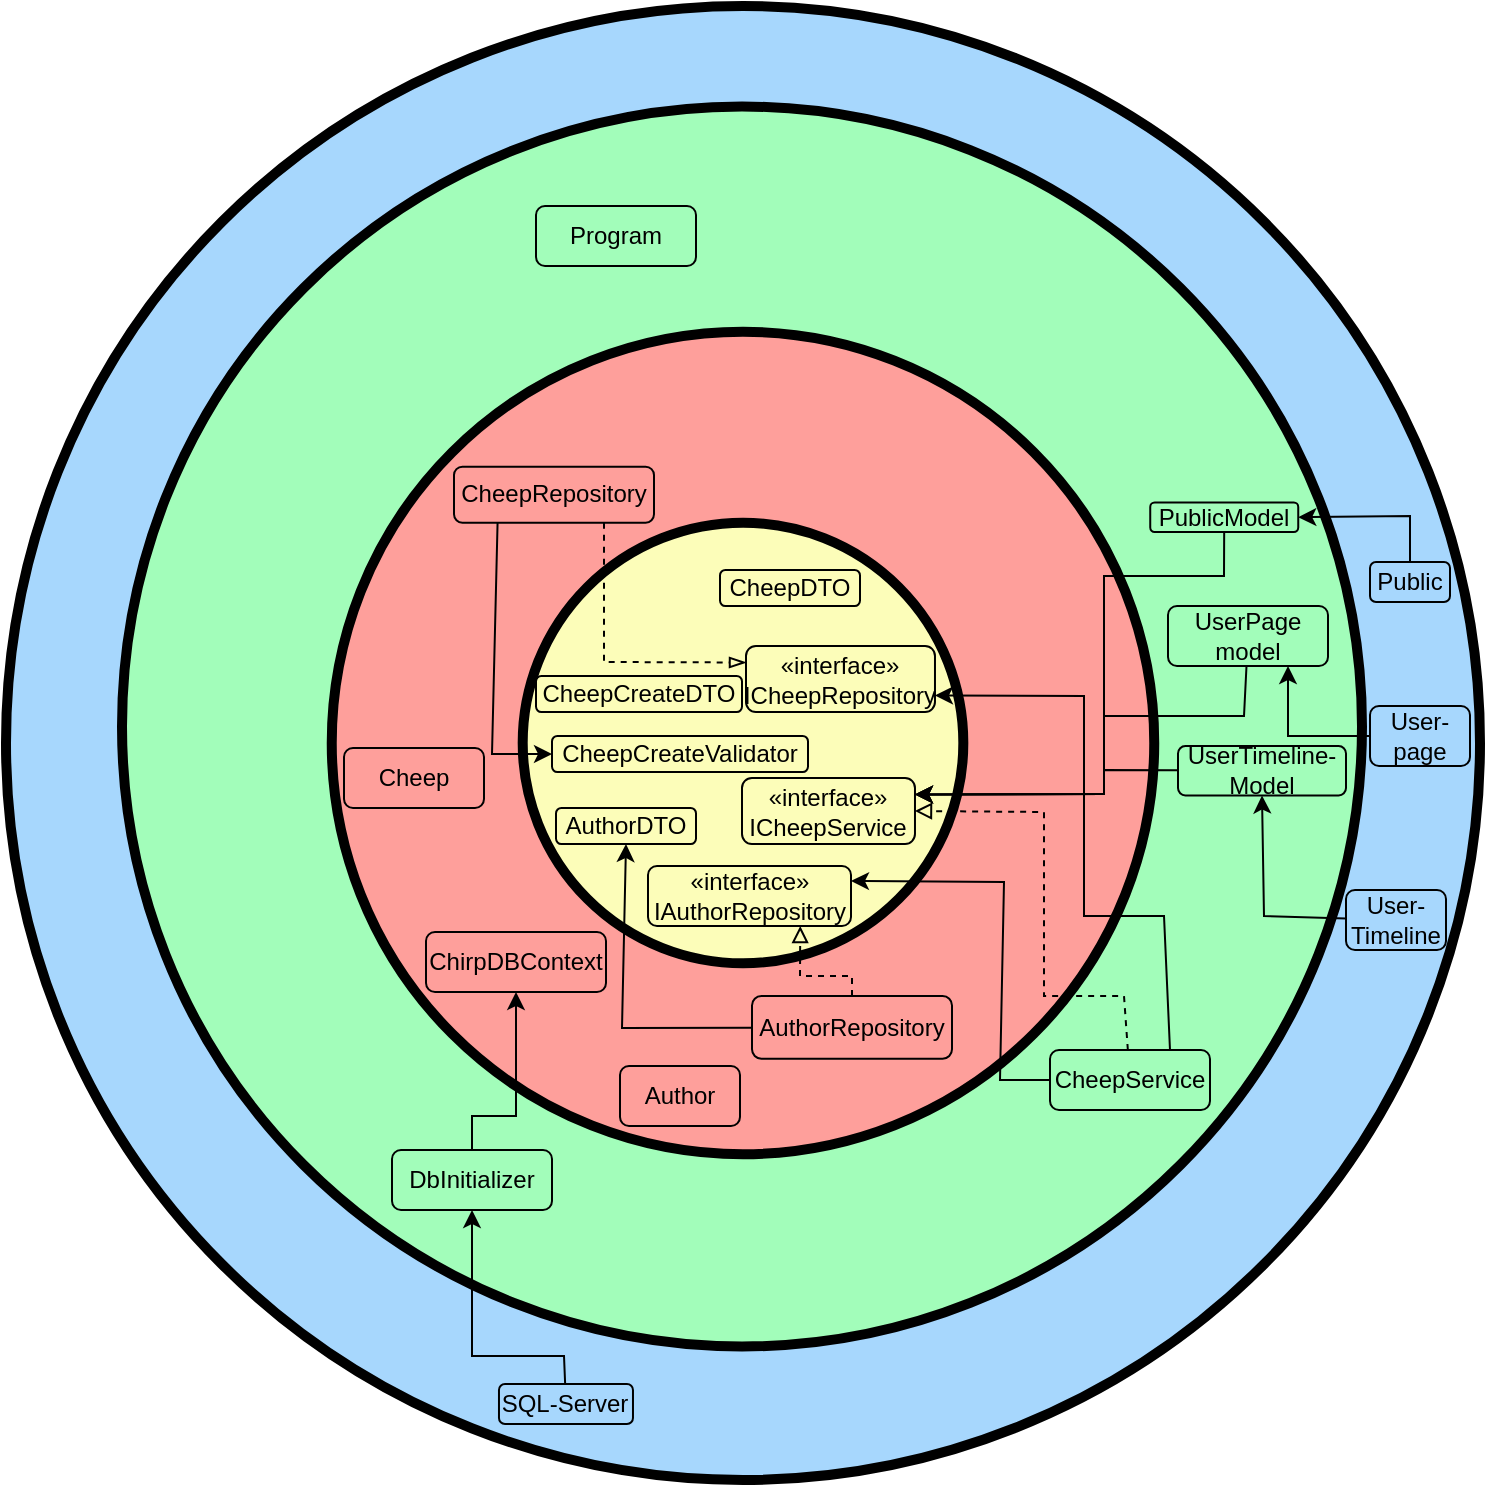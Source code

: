 <mxfile>
    <diagram id="IpP2WDs2np4hdh_sod9k" name="Page-1">
        <mxGraphModel dx="-936" dy="581" grid="0" gridSize="10" guides="1" tooltips="1" connect="1" arrows="1" fold="1" page="1" pageScale="1" pageWidth="850" pageHeight="1100" background="#ffffff" math="0" shadow="0">
            <root>
                <mxCell id="0"/>
                <mxCell id="1" parent="0"/>
                <mxCell id="131" style="edgeStyle=none;html=1;entryX=0.5;entryY=1;entryDx=0;entryDy=0;fontColor=#080808;endArrow=block;endFill=0;" parent="1" edge="1">
                    <mxGeometry relative="1" as="geometry">
                        <mxPoint x="4130" y="674" as="sourcePoint"/>
                    </mxGeometry>
                </mxCell>
                <mxCell id="240" value="" style="ellipse;whiteSpace=wrap;html=1;aspect=fixed;fillColor=#A7D7FD;strokeColor=#000000;strokeWidth=5;fontColor=#ffffff;" parent="1" vertex="1">
                    <mxGeometry x="1761" y="45" width="737" height="737" as="geometry"/>
                </mxCell>
                <mxCell id="241" value="" style="ellipse;whiteSpace=wrap;html=1;aspect=fixed;strokeColor=#000000;strokeWidth=5;fillColor=#A2FDBA;" parent="1" vertex="1">
                    <mxGeometry x="1819" y="95.25" width="620" height="620" as="geometry"/>
                </mxCell>
                <mxCell id="242" value="" style="ellipse;whiteSpace=wrap;html=1;aspect=fixed;strokeColor=#000000;strokeWidth=5;fillColor=#FE9F9B;" parent="1" vertex="1">
                    <mxGeometry x="1923.87" y="207.87" width="411.25" height="411.25" as="geometry"/>
                </mxCell>
                <mxCell id="243" value="" style="ellipse;whiteSpace=wrap;html=1;aspect=fixed;strokeColor=#000000;strokeWidth=5;fillColor=#FCFDB9;" parent="1" vertex="1">
                    <mxGeometry x="2019.35" y="303.34" width="220.31" height="220.31" as="geometry"/>
                </mxCell>
                <mxCell id="244" value="&lt;font color=&quot;#000000&quot;&gt;AuthorDTO&lt;br&gt;&lt;/font&gt;" style="rounded=1;whiteSpace=wrap;html=1;strokeColor=#000000;strokeWidth=1;fillColor=#FCFDB9;" parent="1" vertex="1">
                    <mxGeometry x="2036" y="446" width="70" height="18" as="geometry"/>
                </mxCell>
                <mxCell id="248" value="&lt;span style=&quot;color: rgb(0, 0, 0);&quot;&gt;«interface»&lt;br&gt;&lt;/span&gt;&lt;font color=&quot;#000000&quot;&gt;ICheepRepository&lt;br&gt;&lt;/font&gt;" style="rounded=1;whiteSpace=wrap;html=1;strokeColor=#000000;strokeWidth=1;fillColor=#FCFDB9;" parent="1" vertex="1">
                    <mxGeometry x="2131" y="365" width="94.49" height="33" as="geometry"/>
                </mxCell>
                <mxCell id="252" value="&lt;span style=&quot;color: rgb(0, 0, 0);&quot;&gt;«interface»&lt;br&gt;&lt;/span&gt;&lt;font color=&quot;#000000&quot;&gt;IAuthorRepository&lt;br&gt;&lt;/font&gt;" style="rounded=1;whiteSpace=wrap;html=1;strokeColor=#000000;strokeWidth=1;fillColor=#FCFDB9;" parent="1" vertex="1">
                    <mxGeometry x="2082" y="475" width="101.5" height="30" as="geometry"/>
                </mxCell>
                <mxCell id="253" value="&lt;span style=&quot;color: rgb(0, 0, 0);&quot;&gt;«interface»&lt;br&gt;&lt;/span&gt;&lt;font color=&quot;#000000&quot;&gt;ICheepService&lt;br&gt;&lt;/font&gt;" style="rounded=1;whiteSpace=wrap;html=1;strokeColor=#000000;strokeWidth=1;fillColor=#FCFDB9;" parent="1" vertex="1">
                    <mxGeometry x="2129" y="431" width="86.49" height="33" as="geometry"/>
                </mxCell>
                <mxCell id="298" style="edgeStyle=none;rounded=0;html=1;entryX=0;entryY=0.25;entryDx=0;entryDy=0;strokeColor=#000000;endArrow=blockThin;endFill=0;exitX=0.75;exitY=1;exitDx=0;exitDy=0;dashed=1;" parent="1" source="255" target="248" edge="1">
                    <mxGeometry relative="1" as="geometry">
                        <Array as="points">
                            <mxPoint x="2060" y="373"/>
                        </Array>
                    </mxGeometry>
                </mxCell>
                <mxCell id="312" style="edgeStyle=none;rounded=0;html=1;entryX=0;entryY=0.5;entryDx=0;entryDy=0;strokeColor=#000000;endArrow=classic;endFill=1;exitX=0.218;exitY=0.978;exitDx=0;exitDy=0;exitPerimeter=0;" parent="1" source="255" target="301" edge="1">
                    <mxGeometry relative="1" as="geometry">
                        <Array as="points">
                            <mxPoint x="2004" y="419"/>
                        </Array>
                    </mxGeometry>
                </mxCell>
                <mxCell id="255" value="&lt;font color=&quot;#000000&quot;&gt;CheepRepository&lt;br&gt;&lt;/font&gt;" style="rounded=1;whiteSpace=wrap;html=1;strokeColor=#000000;strokeWidth=1;fillColor=#FE9F9B;" parent="1" vertex="1">
                    <mxGeometry x="1985" y="275.34" width="100" height="28" as="geometry"/>
                </mxCell>
                <mxCell id="288" style="edgeStyle=none;rounded=0;html=1;entryX=0.75;entryY=1;entryDx=0;entryDy=0;strokeColor=#000000;endArrow=block;endFill=0;dashed=1;" parent="1" source="258" target="252" edge="1">
                    <mxGeometry relative="1" as="geometry">
                        <Array as="points">
                            <mxPoint x="2184" y="530"/>
                            <mxPoint x="2158" y="530"/>
                        </Array>
                    </mxGeometry>
                </mxCell>
                <mxCell id="311" style="edgeStyle=none;rounded=0;html=1;entryX=0.5;entryY=1;entryDx=0;entryDy=0;strokeColor=#000000;endArrow=classic;endFill=1;" parent="1" source="258" target="244" edge="1">
                    <mxGeometry relative="1" as="geometry">
                        <Array as="points">
                            <mxPoint x="2069" y="556"/>
                        </Array>
                    </mxGeometry>
                </mxCell>
                <mxCell id="258" value="&lt;font color=&quot;#000000&quot;&gt;AuthorRepository&lt;br&gt;&lt;/font&gt;" style="rounded=1;whiteSpace=wrap;html=1;strokeColor=#000000;strokeWidth=1;fillColor=#FE9F9B;" parent="1" vertex="1">
                    <mxGeometry x="2134" y="540" width="100" height="31.35" as="geometry"/>
                </mxCell>
                <mxCell id="259" value="&lt;font color=&quot;#000000&quot;&gt;Cheep&lt;br&gt;&lt;/font&gt;" style="rounded=1;whiteSpace=wrap;html=1;strokeColor=#000000;strokeWidth=1;fillColor=#FE9F9B;fontStyle=0" parent="1" vertex="1">
                    <mxGeometry x="1930" y="416" width="70" height="30" as="geometry"/>
                </mxCell>
                <mxCell id="261" value="&lt;font color=&quot;#000000&quot;&gt;Author&lt;br&gt;&lt;/font&gt;" style="rounded=1;whiteSpace=wrap;html=1;strokeColor=#000000;strokeWidth=1;fillColor=#FE9F9B;" parent="1" vertex="1">
                    <mxGeometry x="2068" y="575" width="60" height="30" as="geometry"/>
                </mxCell>
                <mxCell id="263" value="&lt;font color=&quot;#000000&quot;&gt;ChirpDBContext&lt;br&gt;&lt;/font&gt;" style="rounded=1;whiteSpace=wrap;html=1;strokeColor=#000000;strokeWidth=1;fillColor=#FE9F9B;fontStyle=0" parent="1" vertex="1">
                    <mxGeometry x="1971" y="508" width="90" height="30" as="geometry"/>
                </mxCell>
                <mxCell id="294" style="edgeStyle=none;rounded=0;html=1;entryX=1;entryY=0.5;entryDx=0;entryDy=0;strokeColor=#000000;endArrow=classic;endFill=1;" parent="1" source="264" target="274" edge="1">
                    <mxGeometry relative="1" as="geometry">
                        <Array as="points">
                            <mxPoint x="2463" y="300"/>
                        </Array>
                    </mxGeometry>
                </mxCell>
                <mxCell id="264" value="&lt;font color=&quot;#000000&quot;&gt;Public&lt;br&gt;&lt;/font&gt;" style="rounded=1;whiteSpace=wrap;html=1;strokeColor=#000000;strokeWidth=1;fillColor=#A7D7FD;fontStyle=0" parent="1" vertex="1">
                    <mxGeometry x="2443" y="323" width="40" height="20" as="geometry"/>
                </mxCell>
                <mxCell id="303" style="edgeStyle=none;rounded=0;html=1;entryX=0.5;entryY=1;entryDx=0;entryDy=0;strokeColor=#000000;endArrow=classic;endFill=1;" parent="1" source="265" target="272" edge="1">
                    <mxGeometry relative="1" as="geometry">
                        <Array as="points">
                            <mxPoint x="2390" y="500"/>
                        </Array>
                    </mxGeometry>
                </mxCell>
                <mxCell id="265" value="&lt;font color=&quot;#000000&quot;&gt;User-&lt;br&gt;Timeline&lt;br&gt;&lt;/font&gt;" style="rounded=1;whiteSpace=wrap;html=1;strokeColor=#000000;strokeWidth=1;fillColor=#A7D7FD;fontStyle=0" parent="1" vertex="1">
                    <mxGeometry x="2431" y="487" width="50" height="30" as="geometry"/>
                </mxCell>
                <mxCell id="289" style="edgeStyle=none;rounded=0;html=1;entryX=1;entryY=0.25;entryDx=0;entryDy=0;strokeColor=#000000;endArrow=classic;endFill=1;" parent="1" source="267" target="252" edge="1">
                    <mxGeometry relative="1" as="geometry">
                        <Array as="points">
                            <mxPoint x="2258" y="582"/>
                            <mxPoint x="2260" y="483"/>
                        </Array>
                    </mxGeometry>
                </mxCell>
                <mxCell id="290" style="edgeStyle=none;rounded=0;html=1;entryX=1;entryY=0.75;entryDx=0;entryDy=0;strokeColor=#000000;endArrow=classic;endFill=1;exitX=0.75;exitY=0;exitDx=0;exitDy=0;" parent="1" source="267" target="248" edge="1">
                    <mxGeometry relative="1" as="geometry">
                        <Array as="points">
                            <mxPoint x="2340" y="500"/>
                            <mxPoint x="2300" y="500"/>
                            <mxPoint x="2300" y="390"/>
                        </Array>
                    </mxGeometry>
                </mxCell>
                <mxCell id="291" style="edgeStyle=none;rounded=0;html=1;entryX=1;entryY=0.5;entryDx=0;entryDy=0;strokeColor=#000000;endArrow=block;endFill=0;dashed=1;" parent="1" source="267" target="253" edge="1">
                    <mxGeometry relative="1" as="geometry">
                        <Array as="points">
                            <mxPoint x="2320" y="540"/>
                            <mxPoint x="2280" y="540"/>
                            <mxPoint x="2280" y="448"/>
                        </Array>
                    </mxGeometry>
                </mxCell>
                <mxCell id="267" value="&lt;font color=&quot;#000000&quot;&gt;CheepService&lt;br&gt;&lt;/font&gt;" style="rounded=1;whiteSpace=wrap;html=1;strokeColor=#000000;strokeWidth=1;fillColor=#A2FDBA;fontStyle=0" parent="1" vertex="1">
                    <mxGeometry x="2283" y="567" width="80" height="30" as="geometry"/>
                </mxCell>
                <mxCell id="309" style="edgeStyle=none;rounded=0;html=1;entryX=1;entryY=0.25;entryDx=0;entryDy=0;strokeColor=#000000;endArrow=classic;endFill=1;" parent="1" source="270" target="253" edge="1">
                    <mxGeometry relative="1" as="geometry">
                        <Array as="points">
                            <mxPoint x="2380" y="400"/>
                            <mxPoint x="2310" y="400"/>
                            <mxPoint x="2310" y="439"/>
                        </Array>
                    </mxGeometry>
                </mxCell>
                <mxCell id="270" value="&lt;font color=&quot;#000000&quot;&gt;UserPage model&lt;br&gt;&lt;/font&gt;" style="rounded=1;whiteSpace=wrap;html=1;strokeColor=#000000;strokeWidth=1;fillColor=#A2FDBA;fontStyle=0" parent="1" vertex="1">
                    <mxGeometry x="2342" y="345" width="80" height="30" as="geometry"/>
                </mxCell>
                <mxCell id="308" style="edgeStyle=none;rounded=0;html=1;entryX=1;entryY=0.25;entryDx=0;entryDy=0;strokeColor=#000000;endArrow=classic;endFill=1;" parent="1" source="272" target="253" edge="1">
                    <mxGeometry relative="1" as="geometry">
                        <Array as="points">
                            <mxPoint x="2310" y="427"/>
                            <mxPoint x="2310" y="439"/>
                        </Array>
                    </mxGeometry>
                </mxCell>
                <mxCell id="272" value="&lt;font color=&quot;#000000&quot;&gt;UserTimeline-&lt;br&gt;Model&lt;br&gt;&lt;/font&gt;" style="rounded=1;whiteSpace=wrap;html=1;strokeColor=#000000;strokeWidth=1;fillColor=#A2FDBA;fontStyle=0" parent="1" vertex="1">
                    <mxGeometry x="2347" y="415" width="84" height="24.75" as="geometry"/>
                </mxCell>
                <mxCell id="310" style="edgeStyle=none;rounded=0;html=1;entryX=1;entryY=0.25;entryDx=0;entryDy=0;strokeColor=#000000;endArrow=classic;endFill=1;" parent="1" source="274" target="253" edge="1">
                    <mxGeometry relative="1" as="geometry">
                        <Array as="points">
                            <mxPoint x="2370" y="330"/>
                            <mxPoint x="2310" y="330"/>
                            <mxPoint x="2310" y="439"/>
                        </Array>
                    </mxGeometry>
                </mxCell>
                <mxCell id="274" value="&lt;font color=&quot;#000000&quot;&gt;PublicModel&lt;br&gt;&lt;/font&gt;" style="rounded=1;whiteSpace=wrap;html=1;strokeColor=#000000;strokeWidth=1;fillColor=#A2FDBA;fontStyle=0" parent="1" vertex="1">
                    <mxGeometry x="2333.12" y="293.25" width="74" height="14.75" as="geometry"/>
                </mxCell>
                <mxCell id="275" value="&lt;font color=&quot;#000000&quot;&gt;Program&lt;br&gt;&lt;/font&gt;" style="rounded=1;whiteSpace=wrap;html=1;strokeColor=#000000;strokeWidth=1;fillColor=#A2FDBA;fontStyle=0" parent="1" vertex="1">
                    <mxGeometry x="2026" y="145" width="80" height="30" as="geometry"/>
                </mxCell>
                <mxCell id="307" style="edgeStyle=none;rounded=0;html=1;strokeColor=#000000;endArrow=classic;endFill=1;" parent="1" source="277" target="263" edge="1">
                    <mxGeometry relative="1" as="geometry">
                        <Array as="points">
                            <mxPoint x="1994" y="600"/>
                            <mxPoint x="2016" y="600"/>
                        </Array>
                    </mxGeometry>
                </mxCell>
                <mxCell id="277" value="&lt;font color=&quot;#000000&quot;&gt;DbInitializer&lt;br&gt;&lt;/font&gt;" style="rounded=1;whiteSpace=wrap;html=1;strokeColor=#000000;strokeWidth=1;fillColor=#A2FDBA;fontStyle=0" parent="1" vertex="1">
                    <mxGeometry x="1954" y="617" width="80" height="30" as="geometry"/>
                </mxCell>
                <mxCell id="357" style="edgeStyle=none;rounded=0;html=1;entryX=0.5;entryY=1;entryDx=0;entryDy=0;strokeColor=#000000;endArrow=classic;endFill=1;" parent="1" source="279" target="277" edge="1">
                    <mxGeometry relative="1" as="geometry">
                        <Array as="points">
                            <mxPoint x="2040" y="720"/>
                            <mxPoint x="1994" y="720"/>
                        </Array>
                    </mxGeometry>
                </mxCell>
                <mxCell id="279" value="&lt;font color=&quot;#000000&quot;&gt;SQL-Server&lt;br&gt;&lt;/font&gt;" style="rounded=1;whiteSpace=wrap;html=1;strokeColor=#000000;strokeWidth=1;fillColor=#A7D7FD;fontStyle=0" parent="1" vertex="1">
                    <mxGeometry x="2007.49" y="734" width="67" height="20" as="geometry"/>
                </mxCell>
                <mxCell id="295" value="&lt;font color=&quot;#000000&quot;&gt;CheepDTO&lt;br&gt;&lt;/font&gt;" style="rounded=1;whiteSpace=wrap;html=1;strokeColor=#000000;strokeWidth=1;fillColor=#FCFDB9;" parent="1" vertex="1">
                    <mxGeometry x="2118" y="327" width="70" height="18" as="geometry"/>
                </mxCell>
                <mxCell id="300" value="&lt;font color=&quot;#000000&quot;&gt;CheepCreateDTO&lt;br&gt;&lt;/font&gt;" style="rounded=1;whiteSpace=wrap;html=1;strokeColor=#000000;strokeWidth=1;fillColor=#FCFDB9;" parent="1" vertex="1">
                    <mxGeometry x="2026" y="380" width="103" height="18" as="geometry"/>
                </mxCell>
                <mxCell id="301" value="&lt;font color=&quot;#000000&quot;&gt;CheepCreateValidator&lt;br&gt;&lt;/font&gt;" style="rounded=1;whiteSpace=wrap;html=1;strokeColor=#000000;strokeWidth=1;fillColor=#FCFDB9;" parent="1" vertex="1">
                    <mxGeometry x="2034" y="410" width="128" height="18" as="geometry"/>
                </mxCell>
                <mxCell id="305" style="edgeStyle=none;rounded=0;html=1;strokeColor=#000000;endArrow=classic;endFill=1;entryX=0.75;entryY=1;entryDx=0;entryDy=0;" parent="1" source="304" target="270" edge="1">
                    <mxGeometry relative="1" as="geometry">
                        <mxPoint x="2400" y="380" as="targetPoint"/>
                        <Array as="points">
                            <mxPoint x="2402" y="410"/>
                        </Array>
                    </mxGeometry>
                </mxCell>
                <mxCell id="304" value="&lt;font color=&quot;#000000&quot;&gt;User-&lt;br&gt;page&lt;br&gt;&lt;/font&gt;" style="rounded=1;whiteSpace=wrap;html=1;strokeColor=#000000;strokeWidth=1;fillColor=#A7D7FD;fontStyle=0" parent="1" vertex="1">
                    <mxGeometry x="2443" y="395" width="50" height="30" as="geometry"/>
                </mxCell>
            </root>
        </mxGraphModel>
    </diagram>
</mxfile>